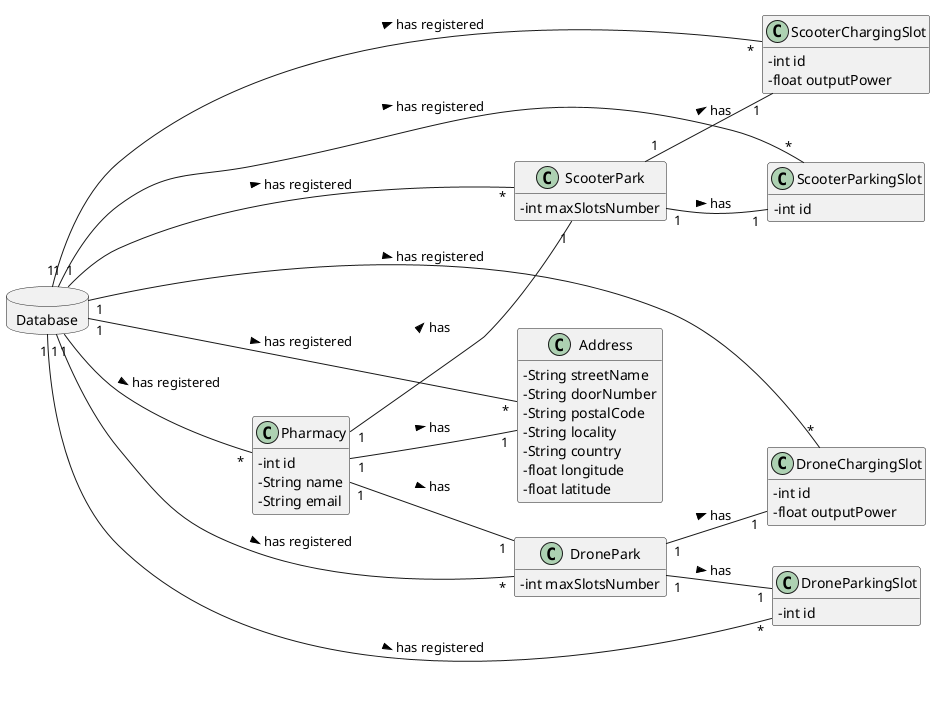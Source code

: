 @startuml
skinparam classAttributeIconSize 0
hide methods
left to right direction

database Database {
}

class Pharmacy{
-   int id
-   String name
-   String email
}

class ScooterPark{
-   int maxSlotsNumber
}

class ScooterChargingSlot{
-   int id
-   float outputPower
}

class ScooterParkingSlot{
-   int id
}

class DronePark{
-   int maxSlotsNumber
}

class DroneChargingSlot{
-   int id
-   float outputPower
}

class DroneParkingSlot{
-   int id
}
class Address{
-   String streetName
-   String doorNumber
-   String postalCode
-   String locality
-   String country
-   float longitude
-   float latitude
}

Database "1" -- "*" Pharmacy : has registered >
Database "1" -- "*" Address : has registered >
Database "1" -- "*" DronePark : has registered >
Database "1" -- "*" DroneChargingSlot : has registered >
Database "1" -- "*" DroneParkingSlot : has registered >
Database "1" -- "*" ScooterPark : has registered >
Database "1" -- "*" ScooterChargingSlot : has registered >
Database "1" -- "*" ScooterParkingSlot : has registered >
Pharmacy "1" -- "1" DronePark : has >
DronePark "1" -- "1" DroneChargingSlot : has >
DronePark "1" -- "1" DroneParkingSlot : has >
Pharmacy "1" -- "1" ScooterPark : has >
ScooterPark "1" -- "1" ScooterChargingSlot : has >
ScooterPark "1" -- "1" ScooterParkingSlot : has >
Pharmacy "1" -- "1" Address : has >
@enduml
